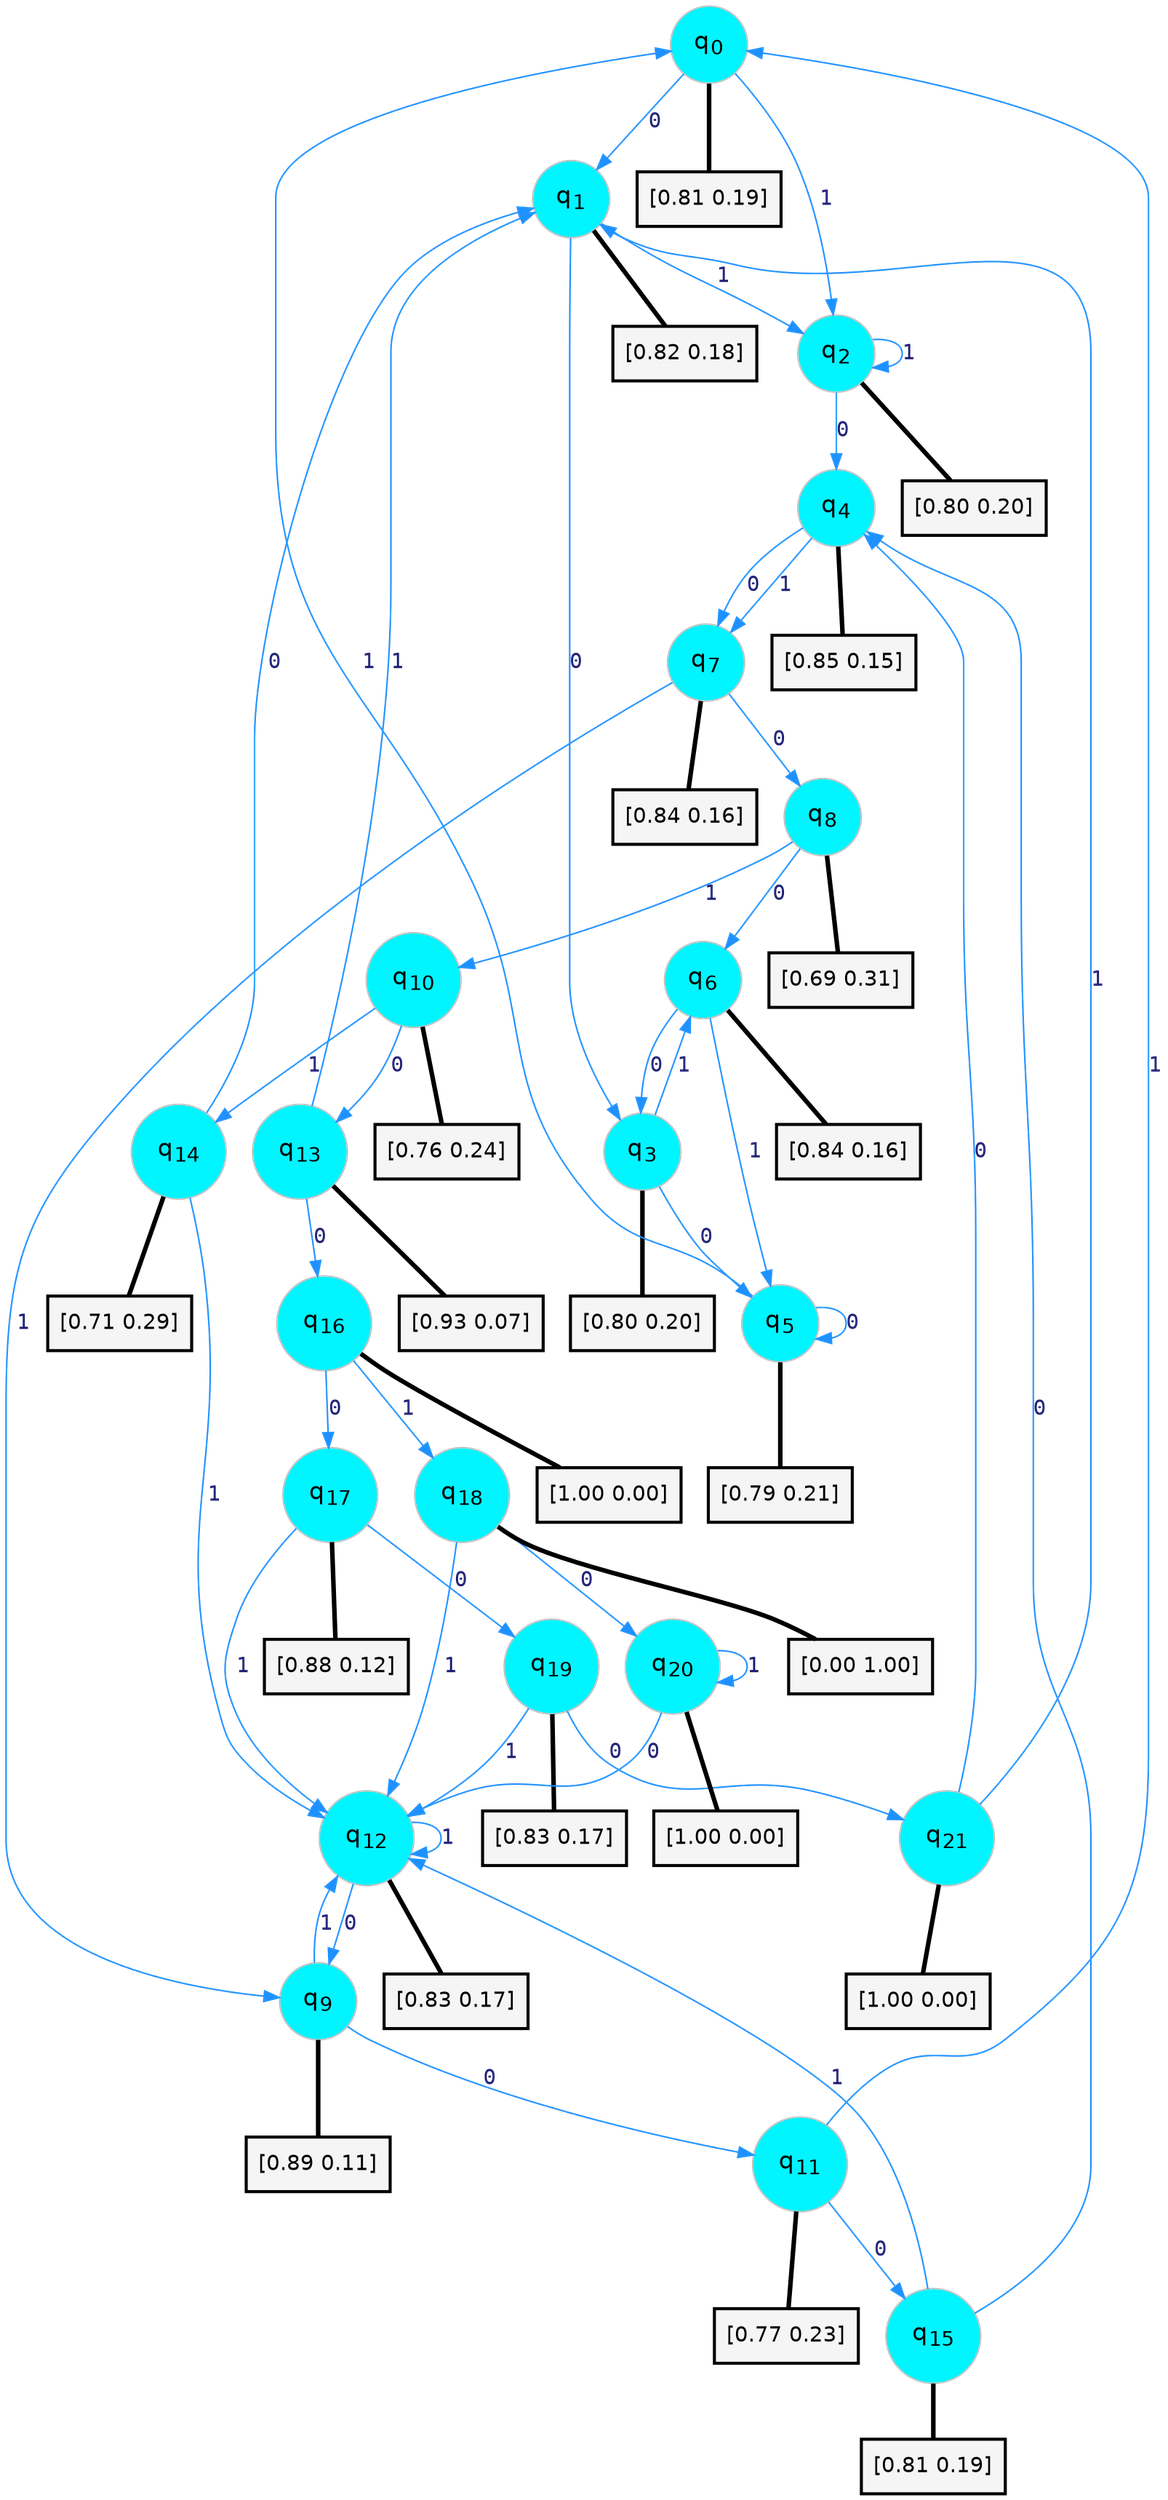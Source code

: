 digraph G {
graph [
bgcolor=transparent, dpi=300, rankdir=TD, size="40,25"];
node [
color=gray, fillcolor=turquoise1, fontcolor=black, fontname=Helvetica, fontsize=16, fontweight=bold, shape=circle, style=filled];
edge [
arrowsize=1, color=dodgerblue1, fontcolor=midnightblue, fontname=courier, fontweight=bold, penwidth=1, style=solid, weight=20];
0[label=<q<SUB>0</SUB>>];
1[label=<q<SUB>1</SUB>>];
2[label=<q<SUB>2</SUB>>];
3[label=<q<SUB>3</SUB>>];
4[label=<q<SUB>4</SUB>>];
5[label=<q<SUB>5</SUB>>];
6[label=<q<SUB>6</SUB>>];
7[label=<q<SUB>7</SUB>>];
8[label=<q<SUB>8</SUB>>];
9[label=<q<SUB>9</SUB>>];
10[label=<q<SUB>10</SUB>>];
11[label=<q<SUB>11</SUB>>];
12[label=<q<SUB>12</SUB>>];
13[label=<q<SUB>13</SUB>>];
14[label=<q<SUB>14</SUB>>];
15[label=<q<SUB>15</SUB>>];
16[label=<q<SUB>16</SUB>>];
17[label=<q<SUB>17</SUB>>];
18[label=<q<SUB>18</SUB>>];
19[label=<q<SUB>19</SUB>>];
20[label=<q<SUB>20</SUB>>];
21[label=<q<SUB>21</SUB>>];
22[label="[0.81 0.19]", shape=box,fontcolor=black, fontname=Helvetica, fontsize=14, penwidth=2, fillcolor=whitesmoke,color=black];
23[label="[0.82 0.18]", shape=box,fontcolor=black, fontname=Helvetica, fontsize=14, penwidth=2, fillcolor=whitesmoke,color=black];
24[label="[0.80 0.20]", shape=box,fontcolor=black, fontname=Helvetica, fontsize=14, penwidth=2, fillcolor=whitesmoke,color=black];
25[label="[0.80 0.20]", shape=box,fontcolor=black, fontname=Helvetica, fontsize=14, penwidth=2, fillcolor=whitesmoke,color=black];
26[label="[0.85 0.15]", shape=box,fontcolor=black, fontname=Helvetica, fontsize=14, penwidth=2, fillcolor=whitesmoke,color=black];
27[label="[0.79 0.21]", shape=box,fontcolor=black, fontname=Helvetica, fontsize=14, penwidth=2, fillcolor=whitesmoke,color=black];
28[label="[0.84 0.16]", shape=box,fontcolor=black, fontname=Helvetica, fontsize=14, penwidth=2, fillcolor=whitesmoke,color=black];
29[label="[0.84 0.16]", shape=box,fontcolor=black, fontname=Helvetica, fontsize=14, penwidth=2, fillcolor=whitesmoke,color=black];
30[label="[0.69 0.31]", shape=box,fontcolor=black, fontname=Helvetica, fontsize=14, penwidth=2, fillcolor=whitesmoke,color=black];
31[label="[0.89 0.11]", shape=box,fontcolor=black, fontname=Helvetica, fontsize=14, penwidth=2, fillcolor=whitesmoke,color=black];
32[label="[0.76 0.24]", shape=box,fontcolor=black, fontname=Helvetica, fontsize=14, penwidth=2, fillcolor=whitesmoke,color=black];
33[label="[0.77 0.23]", shape=box,fontcolor=black, fontname=Helvetica, fontsize=14, penwidth=2, fillcolor=whitesmoke,color=black];
34[label="[0.83 0.17]", shape=box,fontcolor=black, fontname=Helvetica, fontsize=14, penwidth=2, fillcolor=whitesmoke,color=black];
35[label="[0.93 0.07]", shape=box,fontcolor=black, fontname=Helvetica, fontsize=14, penwidth=2, fillcolor=whitesmoke,color=black];
36[label="[0.71 0.29]", shape=box,fontcolor=black, fontname=Helvetica, fontsize=14, penwidth=2, fillcolor=whitesmoke,color=black];
37[label="[0.81 0.19]", shape=box,fontcolor=black, fontname=Helvetica, fontsize=14, penwidth=2, fillcolor=whitesmoke,color=black];
38[label="[1.00 0.00]", shape=box,fontcolor=black, fontname=Helvetica, fontsize=14, penwidth=2, fillcolor=whitesmoke,color=black];
39[label="[0.88 0.12]", shape=box,fontcolor=black, fontname=Helvetica, fontsize=14, penwidth=2, fillcolor=whitesmoke,color=black];
40[label="[0.00 1.00]", shape=box,fontcolor=black, fontname=Helvetica, fontsize=14, penwidth=2, fillcolor=whitesmoke,color=black];
41[label="[0.83 0.17]", shape=box,fontcolor=black, fontname=Helvetica, fontsize=14, penwidth=2, fillcolor=whitesmoke,color=black];
42[label="[1.00 0.00]", shape=box,fontcolor=black, fontname=Helvetica, fontsize=14, penwidth=2, fillcolor=whitesmoke,color=black];
43[label="[1.00 0.00]", shape=box,fontcolor=black, fontname=Helvetica, fontsize=14, penwidth=2, fillcolor=whitesmoke,color=black];
0->1 [label=0];
0->2 [label=1];
0->22 [arrowhead=none, penwidth=3,color=black];
1->3 [label=0];
1->2 [label=1];
1->23 [arrowhead=none, penwidth=3,color=black];
2->4 [label=0];
2->2 [label=1];
2->24 [arrowhead=none, penwidth=3,color=black];
3->5 [label=0];
3->6 [label=1];
3->25 [arrowhead=none, penwidth=3,color=black];
4->7 [label=0];
4->7 [label=1];
4->26 [arrowhead=none, penwidth=3,color=black];
5->5 [label=0];
5->0 [label=1];
5->27 [arrowhead=none, penwidth=3,color=black];
6->3 [label=0];
6->5 [label=1];
6->28 [arrowhead=none, penwidth=3,color=black];
7->8 [label=0];
7->9 [label=1];
7->29 [arrowhead=none, penwidth=3,color=black];
8->6 [label=0];
8->10 [label=1];
8->30 [arrowhead=none, penwidth=3,color=black];
9->11 [label=0];
9->12 [label=1];
9->31 [arrowhead=none, penwidth=3,color=black];
10->13 [label=0];
10->14 [label=1];
10->32 [arrowhead=none, penwidth=3,color=black];
11->15 [label=0];
11->0 [label=1];
11->33 [arrowhead=none, penwidth=3,color=black];
12->9 [label=0];
12->12 [label=1];
12->34 [arrowhead=none, penwidth=3,color=black];
13->16 [label=0];
13->1 [label=1];
13->35 [arrowhead=none, penwidth=3,color=black];
14->1 [label=0];
14->12 [label=1];
14->36 [arrowhead=none, penwidth=3,color=black];
15->4 [label=0];
15->12 [label=1];
15->37 [arrowhead=none, penwidth=3,color=black];
16->17 [label=0];
16->18 [label=1];
16->38 [arrowhead=none, penwidth=3,color=black];
17->19 [label=0];
17->12 [label=1];
17->39 [arrowhead=none, penwidth=3,color=black];
18->20 [label=0];
18->12 [label=1];
18->40 [arrowhead=none, penwidth=3,color=black];
19->21 [label=0];
19->12 [label=1];
19->41 [arrowhead=none, penwidth=3,color=black];
20->12 [label=0];
20->20 [label=1];
20->42 [arrowhead=none, penwidth=3,color=black];
21->4 [label=0];
21->1 [label=1];
21->43 [arrowhead=none, penwidth=3,color=black];
}
